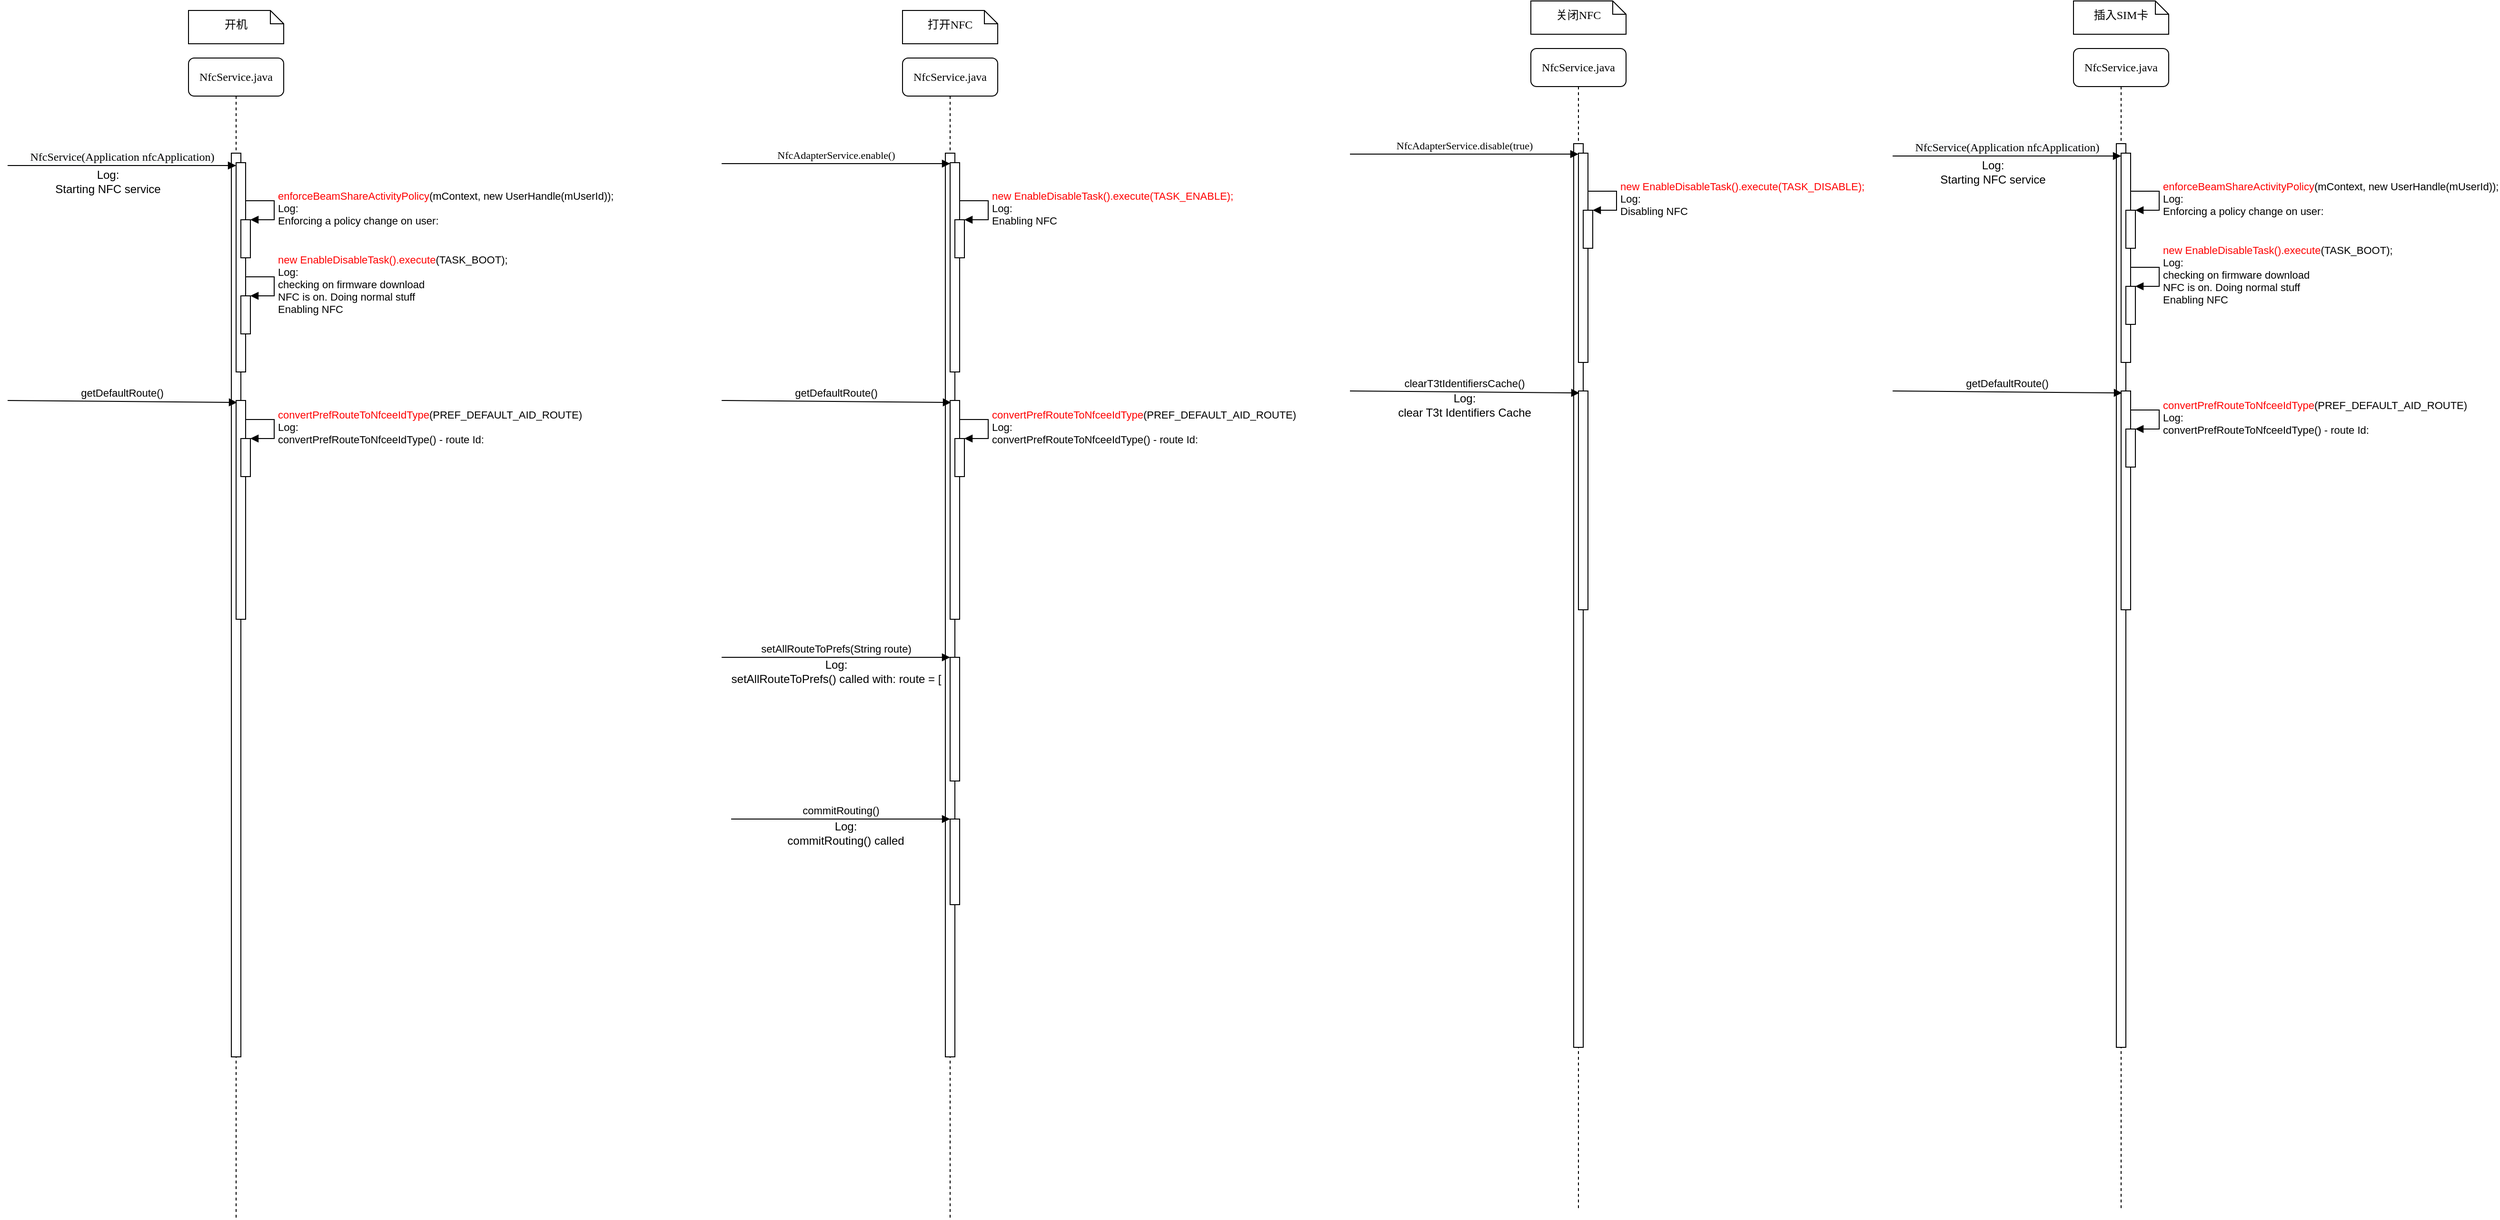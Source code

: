 <mxfile version="20.0.1" type="github">
  <diagram name="Page-1" id="13e1069c-82ec-6db2-03f1-153e76fe0fe0">
    <mxGraphModel dx="2522" dy="769" grid="1" gridSize="10" guides="1" tooltips="1" connect="1" arrows="1" fold="1" page="1" pageScale="1" pageWidth="1100" pageHeight="850" background="none" math="0" shadow="0">
      <root>
        <mxCell id="0" />
        <mxCell id="1" parent="0" />
        <mxCell id="9VZuEroF-M2RnntoSqyA-1" value="NfcService.java" style="shape=umlLifeline;perimeter=lifelinePerimeter;whiteSpace=wrap;html=1;container=1;collapsible=0;recursiveResize=0;outlineConnect=0;rounded=1;shadow=0;comic=0;labelBackgroundColor=none;strokeWidth=1;fontFamily=Verdana;fontSize=12;align=center;" parent="1" vertex="1">
          <mxGeometry x="-110" y="70" width="100" height="1220" as="geometry" />
        </mxCell>
        <mxCell id="9VZuEroF-M2RnntoSqyA-2" value="" style="html=1;points=[];perimeter=orthogonalPerimeter;rounded=0;shadow=0;comic=0;labelBackgroundColor=none;strokeWidth=1;fontFamily=Verdana;fontSize=12;align=center;" parent="9VZuEroF-M2RnntoSqyA-1" vertex="1">
          <mxGeometry x="45" y="100" width="10" height="950" as="geometry" />
        </mxCell>
        <mxCell id="9VZuEroF-M2RnntoSqyA-5" value="" style="html=1;points=[];perimeter=orthogonalPerimeter;" parent="9VZuEroF-M2RnntoSqyA-1" vertex="1">
          <mxGeometry x="50" y="110" width="10" height="220" as="geometry" />
        </mxCell>
        <mxCell id="9VZuEroF-M2RnntoSqyA-7" value="" style="html=1;points=[];perimeter=orthogonalPerimeter;" parent="9VZuEroF-M2RnntoSqyA-1" vertex="1">
          <mxGeometry x="50" y="360" width="10" height="230" as="geometry" />
        </mxCell>
        <mxCell id="9VZuEroF-M2RnntoSqyA-8" value="" style="html=1;points=[];perimeter=orthogonalPerimeter;" parent="9VZuEroF-M2RnntoSqyA-1" vertex="1">
          <mxGeometry x="55" y="400" width="10" height="40" as="geometry" />
        </mxCell>
        <mxCell id="9VZuEroF-M2RnntoSqyA-9" value="&lt;font color=&quot;#ff0000&quot;&gt;convertPrefRouteToNfceeIdType&lt;/font&gt;(PREF_DEFAULT_AID_ROUTE)&lt;br&gt;Log:&lt;br&gt;&lt;span style=&quot;font-size: 11px;&quot;&gt;convertPrefRouteToNfceeIdType() - route Id:&amp;nbsp;&lt;/span&gt;" style="edgeStyle=orthogonalEdgeStyle;html=1;align=left;spacingLeft=2;endArrow=block;rounded=0;entryX=1;entryY=0;" parent="9VZuEroF-M2RnntoSqyA-1" target="9VZuEroF-M2RnntoSqyA-8" edge="1">
          <mxGeometry relative="1" as="geometry">
            <mxPoint x="60" y="380" as="sourcePoint" />
            <Array as="points">
              <mxPoint x="90" y="380" />
            </Array>
          </mxGeometry>
        </mxCell>
        <mxCell id="9VZuEroF-M2RnntoSqyA-13" value="" style="html=1;points=[];perimeter=orthogonalPerimeter;" parent="9VZuEroF-M2RnntoSqyA-1" vertex="1">
          <mxGeometry x="55" y="170" width="10" height="40" as="geometry" />
        </mxCell>
        <mxCell id="9VZuEroF-M2RnntoSqyA-14" value="&lt;span style=&quot;color: rgb(255, 0, 0); font-size: 11px;&quot;&gt;new EnableDisableTask().execute(TASK_ENABLE);&lt;/span&gt;&lt;br&gt;&lt;span style=&quot;font-size: 11px;&quot;&gt;Log:&lt;/span&gt;&lt;br&gt;&lt;span style=&quot;font-size: 11px;&quot;&gt;Enabling NFC&lt;/span&gt;" style="edgeStyle=orthogonalEdgeStyle;html=1;align=left;spacingLeft=2;endArrow=block;rounded=0;entryX=1;entryY=0;" parent="9VZuEroF-M2RnntoSqyA-1" target="9VZuEroF-M2RnntoSqyA-13" edge="1">
          <mxGeometry relative="1" as="geometry">
            <mxPoint x="60" y="150" as="sourcePoint" />
            <Array as="points">
              <mxPoint x="90" y="150" />
            </Array>
          </mxGeometry>
        </mxCell>
        <mxCell id="9VZuEroF-M2RnntoSqyA-32" value="" style="html=1;points=[];perimeter=orthogonalPerimeter;fontColor=#000000;" parent="9VZuEroF-M2RnntoSqyA-1" vertex="1">
          <mxGeometry x="50" y="630" width="10" height="130" as="geometry" />
        </mxCell>
        <mxCell id="9VZuEroF-M2RnntoSqyA-35" value="" style="html=1;points=[];perimeter=orthogonalPerimeter;fontColor=#000000;" parent="9VZuEroF-M2RnntoSqyA-1" vertex="1">
          <mxGeometry x="50" y="800" width="10" height="90" as="geometry" />
        </mxCell>
        <mxCell id="9VZuEroF-M2RnntoSqyA-10" value="打开NFC" style="shape=note;whiteSpace=wrap;html=1;size=14;verticalAlign=middle;align=center;spacingTop=-6;rounded=0;shadow=0;comic=0;labelBackgroundColor=none;strokeWidth=1;fontFamily=Verdana;fontSize=12;labelPosition=center;verticalLabelPosition=middle;" parent="1" vertex="1">
          <mxGeometry x="-110" y="20" width="100" height="35" as="geometry" />
        </mxCell>
        <mxCell id="9VZuEroF-M2RnntoSqyA-11" value="&lt;font face=&quot;Verdana&quot;&gt;NfcAdapterService.enable()&lt;/font&gt;" style="html=1;verticalAlign=bottom;endArrow=block;rounded=0;" parent="1" edge="1">
          <mxGeometry width="80" relative="1" as="geometry">
            <mxPoint x="-300" y="181" as="sourcePoint" />
            <mxPoint x="-60" y="181.0" as="targetPoint" />
          </mxGeometry>
        </mxCell>
        <mxCell id="9VZuEroF-M2RnntoSqyA-12" value="getDefaultRoute()" style="html=1;verticalAlign=bottom;endArrow=block;rounded=0;entryX=0.1;entryY=0.009;entryDx=0;entryDy=0;entryPerimeter=0;" parent="1" target="9VZuEroF-M2RnntoSqyA-7" edge="1">
          <mxGeometry width="80" relative="1" as="geometry">
            <mxPoint x="-300" y="430" as="sourcePoint" />
            <mxPoint x="-110" y="400" as="targetPoint" />
          </mxGeometry>
        </mxCell>
        <mxCell id="9VZuEroF-M2RnntoSqyA-15" value="NfcService.java" style="shape=umlLifeline;perimeter=lifelinePerimeter;whiteSpace=wrap;html=1;container=1;collapsible=0;recursiveResize=0;outlineConnect=0;rounded=1;shadow=0;comic=0;labelBackgroundColor=none;strokeWidth=1;fontFamily=Verdana;fontSize=12;align=center;" parent="1" vertex="1">
          <mxGeometry x="-860" y="70" width="100" height="1220" as="geometry" />
        </mxCell>
        <mxCell id="9VZuEroF-M2RnntoSqyA-16" value="" style="html=1;points=[];perimeter=orthogonalPerimeter;rounded=0;shadow=0;comic=0;labelBackgroundColor=none;strokeWidth=1;fontFamily=Verdana;fontSize=12;align=center;" parent="9VZuEroF-M2RnntoSqyA-15" vertex="1">
          <mxGeometry x="45" y="100" width="10" height="950" as="geometry" />
        </mxCell>
        <mxCell id="9VZuEroF-M2RnntoSqyA-17" value="" style="html=1;points=[];perimeter=orthogonalPerimeter;" parent="9VZuEroF-M2RnntoSqyA-15" vertex="1">
          <mxGeometry x="50" y="110" width="10" height="220" as="geometry" />
        </mxCell>
        <mxCell id="9VZuEroF-M2RnntoSqyA-18" value="" style="html=1;points=[];perimeter=orthogonalPerimeter;" parent="9VZuEroF-M2RnntoSqyA-15" vertex="1">
          <mxGeometry x="50" y="360" width="10" height="230" as="geometry" />
        </mxCell>
        <mxCell id="9VZuEroF-M2RnntoSqyA-19" value="" style="html=1;points=[];perimeter=orthogonalPerimeter;" parent="9VZuEroF-M2RnntoSqyA-15" vertex="1">
          <mxGeometry x="55" y="400" width="10" height="40" as="geometry" />
        </mxCell>
        <mxCell id="9VZuEroF-M2RnntoSqyA-20" value="&lt;font color=&quot;#ff0000&quot;&gt;convertPrefRouteToNfceeIdType&lt;/font&gt;(PREF_DEFAULT_AID_ROUTE)&lt;br&gt;Log:&lt;br&gt;&lt;span style=&quot;font-size: 11px;&quot;&gt;convertPrefRouteToNfceeIdType() - route Id:&amp;nbsp;&lt;/span&gt;" style="edgeStyle=orthogonalEdgeStyle;html=1;align=left;spacingLeft=2;endArrow=block;rounded=0;entryX=1;entryY=0;" parent="9VZuEroF-M2RnntoSqyA-15" target="9VZuEroF-M2RnntoSqyA-19" edge="1">
          <mxGeometry relative="1" as="geometry">
            <mxPoint x="60" y="380" as="sourcePoint" />
            <Array as="points">
              <mxPoint x="90" y="380" />
            </Array>
          </mxGeometry>
        </mxCell>
        <mxCell id="9VZuEroF-M2RnntoSqyA-21" value="" style="html=1;points=[];perimeter=orthogonalPerimeter;" parent="9VZuEroF-M2RnntoSqyA-15" vertex="1">
          <mxGeometry x="55" y="170" width="10" height="40" as="geometry" />
        </mxCell>
        <mxCell id="9VZuEroF-M2RnntoSqyA-22" value="&lt;font color=&quot;#ff0000&quot;&gt;enforceBeamShareActivityPolicy&lt;/font&gt;(mContext, new UserHandle(mUserId));&lt;br&gt;Log:&lt;br&gt;Enforcing a policy change on user:" style="edgeStyle=orthogonalEdgeStyle;html=1;align=left;spacingLeft=2;endArrow=block;rounded=0;entryX=1;entryY=0;" parent="9VZuEroF-M2RnntoSqyA-15" target="9VZuEroF-M2RnntoSqyA-21" edge="1">
          <mxGeometry relative="1" as="geometry">
            <mxPoint x="60" y="150" as="sourcePoint" />
            <Array as="points">
              <mxPoint x="90" y="150" />
            </Array>
          </mxGeometry>
        </mxCell>
        <mxCell id="9VZuEroF-M2RnntoSqyA-23" value="" style="html=1;points=[];perimeter=orthogonalPerimeter;" parent="9VZuEroF-M2RnntoSqyA-15" vertex="1">
          <mxGeometry x="55" y="250" width="10" height="40" as="geometry" />
        </mxCell>
        <mxCell id="9VZuEroF-M2RnntoSqyA-24" value="&lt;font color=&quot;#ff0000&quot;&gt;new EnableDisableTask().execute&lt;/font&gt;(TASK_BOOT);&lt;br&gt;&lt;span style=&quot;font-size: 11px;&quot;&gt;Log:&lt;/span&gt;&lt;br&gt;&lt;span style=&quot;font-size: 11px;&quot;&gt;checking on firmware download&lt;/span&gt;&lt;br&gt;&lt;span style=&quot;font-size: 11px;&quot;&gt;NFC is on. Doing normal stuff&lt;/span&gt;&lt;br&gt;&lt;span style=&quot;font-size: 11px;&quot;&gt;Enabling NFC&lt;/span&gt;" style="edgeStyle=orthogonalEdgeStyle;html=1;align=left;spacingLeft=2;endArrow=block;rounded=0;entryX=1;entryY=0;" parent="9VZuEroF-M2RnntoSqyA-15" target="9VZuEroF-M2RnntoSqyA-23" edge="1">
          <mxGeometry relative="1" as="geometry">
            <mxPoint x="60" y="230" as="sourcePoint" />
            <Array as="points">
              <mxPoint x="90" y="230" />
            </Array>
          </mxGeometry>
        </mxCell>
        <mxCell id="9VZuEroF-M2RnntoSqyA-25" value="开机" style="shape=note;whiteSpace=wrap;html=1;size=14;verticalAlign=middle;align=center;spacingTop=-6;rounded=0;shadow=0;comic=0;labelBackgroundColor=none;strokeWidth=1;fontFamily=Verdana;fontSize=12;labelPosition=center;verticalLabelPosition=middle;" parent="1" vertex="1">
          <mxGeometry x="-860" y="20" width="100" height="35" as="geometry" />
        </mxCell>
        <mxCell id="9VZuEroF-M2RnntoSqyA-26" value="&lt;span style=&quot;font-family: Verdana; font-size: 12px; background-color: rgb(248, 249, 250);&quot;&gt;NfcService(Application nfcApplication)&lt;br&gt;&lt;/span&gt;" style="html=1;verticalAlign=bottom;endArrow=block;rounded=0;" parent="1" edge="1">
          <mxGeometry width="80" relative="1" as="geometry">
            <mxPoint x="-1050" y="183.0" as="sourcePoint" />
            <mxPoint x="-810" y="183.0" as="targetPoint" />
          </mxGeometry>
        </mxCell>
        <mxCell id="9VZuEroF-M2RnntoSqyA-27" value="getDefaultRoute()" style="html=1;verticalAlign=bottom;endArrow=block;rounded=0;entryX=0.1;entryY=0.009;entryDx=0;entryDy=0;entryPerimeter=0;" parent="1" target="9VZuEroF-M2RnntoSqyA-18" edge="1">
          <mxGeometry width="80" relative="1" as="geometry">
            <mxPoint x="-1050" y="430" as="sourcePoint" />
            <mxPoint x="-860" y="400" as="targetPoint" />
          </mxGeometry>
        </mxCell>
        <mxCell id="9VZuEroF-M2RnntoSqyA-29" value="&lt;font color=&quot;#000000&quot;&gt;Log:&lt;br&gt;Starting NFC service&lt;br&gt;&lt;/font&gt;" style="text;html=1;resizable=0;autosize=1;align=center;verticalAlign=middle;points=[];fillColor=none;strokeColor=none;rounded=0;fontColor=#FF0000;" parent="1" vertex="1">
          <mxGeometry x="-1010" y="185" width="130" height="30" as="geometry" />
        </mxCell>
        <mxCell id="9VZuEroF-M2RnntoSqyA-33" value="setAllRouteToPrefs(String route)" style="html=1;verticalAlign=bottom;endArrow=block;rounded=0;" parent="1" target="9VZuEroF-M2RnntoSqyA-32" edge="1">
          <mxGeometry width="80" relative="1" as="geometry">
            <mxPoint x="-300" y="700" as="sourcePoint" />
            <mxPoint x="-59" y="702.07" as="targetPoint" />
          </mxGeometry>
        </mxCell>
        <mxCell id="9VZuEroF-M2RnntoSqyA-34" value="Log:&lt;br&gt;setAllRouteToPrefs() called with: route = [" style="text;html=1;resizable=0;autosize=1;align=center;verticalAlign=middle;points=[];fillColor=none;strokeColor=none;rounded=0;fontColor=#000000;" parent="1" vertex="1">
          <mxGeometry x="-300" y="700" width="240" height="30" as="geometry" />
        </mxCell>
        <mxCell id="9VZuEroF-M2RnntoSqyA-36" value="commitRouting()" style="html=1;verticalAlign=bottom;endArrow=block;rounded=0;" parent="1" target="9VZuEroF-M2RnntoSqyA-35" edge="1">
          <mxGeometry width="80" relative="1" as="geometry">
            <mxPoint x="-290" y="870" as="sourcePoint" />
            <mxPoint x="-50" y="870" as="targetPoint" />
          </mxGeometry>
        </mxCell>
        <mxCell id="9VZuEroF-M2RnntoSqyA-37" value="Log:&lt;br&gt;commitRouting() called" style="text;html=1;resizable=0;autosize=1;align=center;verticalAlign=middle;points=[];fillColor=none;strokeColor=none;rounded=0;fontColor=#000000;" parent="1" vertex="1">
          <mxGeometry x="-240" y="870" width="140" height="30" as="geometry" />
        </mxCell>
        <mxCell id="pnL1YgroGeVuLW7YhTTa-1" value="NfcService.java" style="shape=umlLifeline;perimeter=lifelinePerimeter;whiteSpace=wrap;html=1;container=1;collapsible=0;recursiveResize=0;outlineConnect=0;rounded=1;shadow=0;comic=0;labelBackgroundColor=none;strokeWidth=1;fontFamily=Verdana;fontSize=12;align=center;" vertex="1" parent="1">
          <mxGeometry x="550" y="60" width="100" height="1220" as="geometry" />
        </mxCell>
        <mxCell id="pnL1YgroGeVuLW7YhTTa-2" value="" style="html=1;points=[];perimeter=orthogonalPerimeter;rounded=0;shadow=0;comic=0;labelBackgroundColor=none;strokeWidth=1;fontFamily=Verdana;fontSize=12;align=center;" vertex="1" parent="pnL1YgroGeVuLW7YhTTa-1">
          <mxGeometry x="45" y="100" width="10" height="950" as="geometry" />
        </mxCell>
        <mxCell id="pnL1YgroGeVuLW7YhTTa-3" value="" style="html=1;points=[];perimeter=orthogonalPerimeter;" vertex="1" parent="pnL1YgroGeVuLW7YhTTa-1">
          <mxGeometry x="50" y="110" width="10" height="220" as="geometry" />
        </mxCell>
        <mxCell id="pnL1YgroGeVuLW7YhTTa-4" value="" style="html=1;points=[];perimeter=orthogonalPerimeter;" vertex="1" parent="pnL1YgroGeVuLW7YhTTa-1">
          <mxGeometry x="50" y="360" width="10" height="230" as="geometry" />
        </mxCell>
        <mxCell id="pnL1YgroGeVuLW7YhTTa-7" value="" style="html=1;points=[];perimeter=orthogonalPerimeter;" vertex="1" parent="pnL1YgroGeVuLW7YhTTa-1">
          <mxGeometry x="55" y="170" width="10" height="40" as="geometry" />
        </mxCell>
        <mxCell id="pnL1YgroGeVuLW7YhTTa-8" value="&lt;div&gt;&lt;font color=&quot;#ff0000&quot;&gt;&lt;span style=&quot;font-size: 11px;&quot;&gt;new EnableDisableTask().execute(TASK_DISABLE);&lt;/span&gt;&lt;/font&gt;&lt;/div&gt;&lt;span style=&quot;font-size: 11px;&quot;&gt;Log:&lt;/span&gt;&lt;br&gt;&lt;span style=&quot;font-size: 11px;&quot;&gt;Disabling NFC&lt;/span&gt;" style="edgeStyle=orthogonalEdgeStyle;html=1;align=left;spacingLeft=2;endArrow=block;rounded=0;entryX=1;entryY=0;" edge="1" parent="pnL1YgroGeVuLW7YhTTa-1" target="pnL1YgroGeVuLW7YhTTa-7">
          <mxGeometry relative="1" as="geometry">
            <mxPoint x="60" y="150" as="sourcePoint" />
            <Array as="points">
              <mxPoint x="90" y="150" />
            </Array>
          </mxGeometry>
        </mxCell>
        <mxCell id="pnL1YgroGeVuLW7YhTTa-11" value="关闭NFC" style="shape=note;whiteSpace=wrap;html=1;size=14;verticalAlign=middle;align=center;spacingTop=-6;rounded=0;shadow=0;comic=0;labelBackgroundColor=none;strokeWidth=1;fontFamily=Verdana;fontSize=12;labelPosition=center;verticalLabelPosition=middle;" vertex="1" parent="1">
          <mxGeometry x="550" y="10" width="100" height="35" as="geometry" />
        </mxCell>
        <mxCell id="pnL1YgroGeVuLW7YhTTa-12" value="&lt;font face=&quot;Verdana&quot;&gt;NfcAdapterService.&lt;span style=&quot;font-size: 11px;&quot;&gt;disable&lt;/span&gt;(true)&lt;/font&gt;" style="html=1;verticalAlign=bottom;endArrow=block;rounded=0;" edge="1" parent="1">
          <mxGeometry width="80" relative="1" as="geometry">
            <mxPoint x="360" y="171" as="sourcePoint" />
            <mxPoint x="600" y="171.0" as="targetPoint" />
          </mxGeometry>
        </mxCell>
        <mxCell id="pnL1YgroGeVuLW7YhTTa-13" value="clearT3tIdentifiersCache()" style="html=1;verticalAlign=bottom;endArrow=block;rounded=0;entryX=0.1;entryY=0.009;entryDx=0;entryDy=0;entryPerimeter=0;" edge="1" parent="1" target="pnL1YgroGeVuLW7YhTTa-4">
          <mxGeometry width="80" relative="1" as="geometry">
            <mxPoint x="360" y="420" as="sourcePoint" />
            <mxPoint x="550" y="390" as="targetPoint" />
          </mxGeometry>
        </mxCell>
        <mxCell id="pnL1YgroGeVuLW7YhTTa-18" value="Log:&lt;br&gt;clear T3t Identifiers Cache" style="text;html=1;resizable=0;autosize=1;align=center;verticalAlign=middle;points=[];fillColor=none;strokeColor=none;rounded=0;fontColor=#000000;" vertex="1" parent="1">
          <mxGeometry x="400" y="420" width="160" height="30" as="geometry" />
        </mxCell>
        <mxCell id="pnL1YgroGeVuLW7YhTTa-19" value="NfcService.java" style="shape=umlLifeline;perimeter=lifelinePerimeter;whiteSpace=wrap;html=1;container=1;collapsible=0;recursiveResize=0;outlineConnect=0;rounded=1;shadow=0;comic=0;labelBackgroundColor=none;strokeWidth=1;fontFamily=Verdana;fontSize=12;align=center;" vertex="1" parent="1">
          <mxGeometry x="1120" y="60" width="100" height="1220" as="geometry" />
        </mxCell>
        <mxCell id="pnL1YgroGeVuLW7YhTTa-20" value="" style="html=1;points=[];perimeter=orthogonalPerimeter;rounded=0;shadow=0;comic=0;labelBackgroundColor=none;strokeWidth=1;fontFamily=Verdana;fontSize=12;align=center;" vertex="1" parent="pnL1YgroGeVuLW7YhTTa-19">
          <mxGeometry x="45" y="100" width="10" height="950" as="geometry" />
        </mxCell>
        <mxCell id="pnL1YgroGeVuLW7YhTTa-21" value="" style="html=1;points=[];perimeter=orthogonalPerimeter;" vertex="1" parent="pnL1YgroGeVuLW7YhTTa-19">
          <mxGeometry x="50" y="110" width="10" height="220" as="geometry" />
        </mxCell>
        <mxCell id="pnL1YgroGeVuLW7YhTTa-22" value="" style="html=1;points=[];perimeter=orthogonalPerimeter;" vertex="1" parent="pnL1YgroGeVuLW7YhTTa-19">
          <mxGeometry x="50" y="360" width="10" height="230" as="geometry" />
        </mxCell>
        <mxCell id="pnL1YgroGeVuLW7YhTTa-23" value="" style="html=1;points=[];perimeter=orthogonalPerimeter;" vertex="1" parent="pnL1YgroGeVuLW7YhTTa-19">
          <mxGeometry x="55" y="400" width="10" height="40" as="geometry" />
        </mxCell>
        <mxCell id="pnL1YgroGeVuLW7YhTTa-24" value="&lt;font color=&quot;#ff0000&quot;&gt;convertPrefRouteToNfceeIdType&lt;/font&gt;(PREF_DEFAULT_AID_ROUTE)&lt;br&gt;Log:&lt;br&gt;&lt;span style=&quot;font-size: 11px;&quot;&gt;convertPrefRouteToNfceeIdType() - route Id:&amp;nbsp;&lt;/span&gt;" style="edgeStyle=orthogonalEdgeStyle;html=1;align=left;spacingLeft=2;endArrow=block;rounded=0;entryX=1;entryY=0;" edge="1" parent="pnL1YgroGeVuLW7YhTTa-19" target="pnL1YgroGeVuLW7YhTTa-23">
          <mxGeometry relative="1" as="geometry">
            <mxPoint x="60" y="380" as="sourcePoint" />
            <Array as="points">
              <mxPoint x="90" y="380" />
            </Array>
          </mxGeometry>
        </mxCell>
        <mxCell id="pnL1YgroGeVuLW7YhTTa-25" value="" style="html=1;points=[];perimeter=orthogonalPerimeter;" vertex="1" parent="pnL1YgroGeVuLW7YhTTa-19">
          <mxGeometry x="55" y="170" width="10" height="40" as="geometry" />
        </mxCell>
        <mxCell id="pnL1YgroGeVuLW7YhTTa-26" value="&lt;font color=&quot;#ff0000&quot;&gt;enforceBeamShareActivityPolicy&lt;/font&gt;(mContext, new UserHandle(mUserId));&lt;br&gt;Log:&lt;br&gt;Enforcing a policy change on user:" style="edgeStyle=orthogonalEdgeStyle;html=1;align=left;spacingLeft=2;endArrow=block;rounded=0;entryX=1;entryY=0;" edge="1" parent="pnL1YgroGeVuLW7YhTTa-19" target="pnL1YgroGeVuLW7YhTTa-25">
          <mxGeometry relative="1" as="geometry">
            <mxPoint x="60" y="150" as="sourcePoint" />
            <Array as="points">
              <mxPoint x="90" y="150" />
            </Array>
          </mxGeometry>
        </mxCell>
        <mxCell id="pnL1YgroGeVuLW7YhTTa-27" value="" style="html=1;points=[];perimeter=orthogonalPerimeter;" vertex="1" parent="pnL1YgroGeVuLW7YhTTa-19">
          <mxGeometry x="55" y="250" width="10" height="40" as="geometry" />
        </mxCell>
        <mxCell id="pnL1YgroGeVuLW7YhTTa-28" value="&lt;font color=&quot;#ff0000&quot;&gt;new EnableDisableTask().execute&lt;/font&gt;(TASK_BOOT);&lt;br&gt;&lt;span style=&quot;font-size: 11px;&quot;&gt;Log:&lt;/span&gt;&lt;br&gt;&lt;span style=&quot;font-size: 11px;&quot;&gt;checking on firmware download&lt;/span&gt;&lt;br&gt;&lt;span style=&quot;font-size: 11px;&quot;&gt;NFC is on. Doing normal stuff&lt;/span&gt;&lt;br&gt;&lt;span style=&quot;font-size: 11px;&quot;&gt;Enabling NFC&lt;/span&gt;" style="edgeStyle=orthogonalEdgeStyle;html=1;align=left;spacingLeft=2;endArrow=block;rounded=0;entryX=1;entryY=0;" edge="1" parent="pnL1YgroGeVuLW7YhTTa-19" target="pnL1YgroGeVuLW7YhTTa-27">
          <mxGeometry relative="1" as="geometry">
            <mxPoint x="60" y="230" as="sourcePoint" />
            <Array as="points">
              <mxPoint x="90" y="230" />
            </Array>
          </mxGeometry>
        </mxCell>
        <mxCell id="pnL1YgroGeVuLW7YhTTa-29" value="插入SIM卡" style="shape=note;whiteSpace=wrap;html=1;size=14;verticalAlign=middle;align=center;spacingTop=-6;rounded=0;shadow=0;comic=0;labelBackgroundColor=none;strokeWidth=1;fontFamily=Verdana;fontSize=12;labelPosition=center;verticalLabelPosition=middle;" vertex="1" parent="1">
          <mxGeometry x="1120" y="10" width="100" height="35" as="geometry" />
        </mxCell>
        <mxCell id="pnL1YgroGeVuLW7YhTTa-30" value="&lt;span style=&quot;font-family: Verdana; font-size: 12px; background-color: rgb(248, 249, 250);&quot;&gt;NfcService(Application nfcApplication)&lt;br&gt;&lt;/span&gt;" style="html=1;verticalAlign=bottom;endArrow=block;rounded=0;" edge="1" parent="1">
          <mxGeometry width="80" relative="1" as="geometry">
            <mxPoint x="930" y="173.0" as="sourcePoint" />
            <mxPoint x="1170" y="173.0" as="targetPoint" />
          </mxGeometry>
        </mxCell>
        <mxCell id="pnL1YgroGeVuLW7YhTTa-31" value="getDefaultRoute()" style="html=1;verticalAlign=bottom;endArrow=block;rounded=0;entryX=0.1;entryY=0.009;entryDx=0;entryDy=0;entryPerimeter=0;" edge="1" parent="1" target="pnL1YgroGeVuLW7YhTTa-22">
          <mxGeometry width="80" relative="1" as="geometry">
            <mxPoint x="930" y="420" as="sourcePoint" />
            <mxPoint x="1120" y="390" as="targetPoint" />
          </mxGeometry>
        </mxCell>
        <mxCell id="pnL1YgroGeVuLW7YhTTa-32" value="&lt;font color=&quot;#000000&quot;&gt;Log:&lt;br&gt;Starting NFC service&lt;br&gt;&lt;/font&gt;" style="text;html=1;resizable=0;autosize=1;align=center;verticalAlign=middle;points=[];fillColor=none;strokeColor=none;rounded=0;fontColor=#FF0000;" vertex="1" parent="1">
          <mxGeometry x="970" y="175" width="130" height="30" as="geometry" />
        </mxCell>
      </root>
    </mxGraphModel>
  </diagram>
</mxfile>

